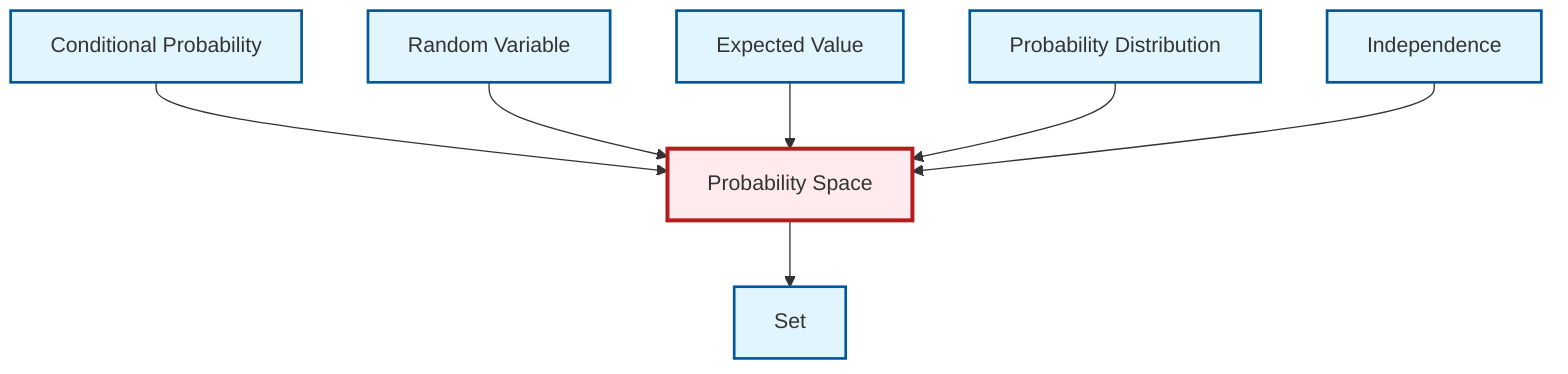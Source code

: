 graph TD
    classDef definition fill:#e1f5fe,stroke:#01579b,stroke-width:2px
    classDef theorem fill:#f3e5f5,stroke:#4a148c,stroke-width:2px
    classDef axiom fill:#fff3e0,stroke:#e65100,stroke-width:2px
    classDef example fill:#e8f5e9,stroke:#1b5e20,stroke-width:2px
    classDef current fill:#ffebee,stroke:#b71c1c,stroke-width:3px
    def-probability-space["Probability Space"]:::definition
    def-random-variable["Random Variable"]:::definition
    def-probability-distribution["Probability Distribution"]:::definition
    def-conditional-probability["Conditional Probability"]:::definition
    def-independence["Independence"]:::definition
    def-expectation["Expected Value"]:::definition
    def-set["Set"]:::definition
    def-conditional-probability --> def-probability-space
    def-random-variable --> def-probability-space
    def-probability-space --> def-set
    def-expectation --> def-probability-space
    def-probability-distribution --> def-probability-space
    def-independence --> def-probability-space
    class def-probability-space current